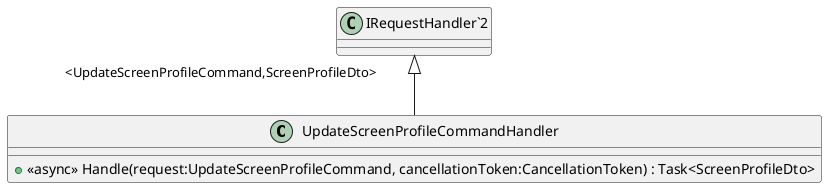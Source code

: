 @startuml
class UpdateScreenProfileCommandHandler {
    + <<async>> Handle(request:UpdateScreenProfileCommand, cancellationToken:CancellationToken) : Task<ScreenProfileDto>
}
"IRequestHandler`2" "<UpdateScreenProfileCommand,ScreenProfileDto>" <|-- UpdateScreenProfileCommandHandler
@enduml
